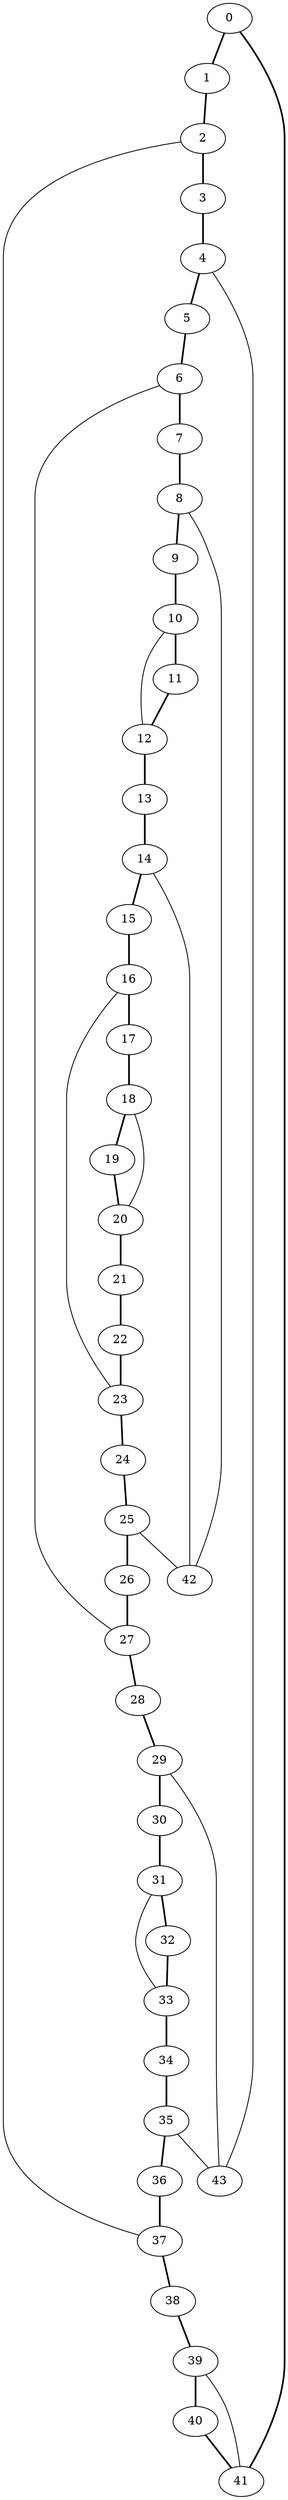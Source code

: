graph G {
0 [ pos = " 6.63,0.00!" ];
0 -- 1[style=bold];
0 -- 41[style=bold];
1 [ pos = " 6.56,0.99!" ];
1 -- 2[style=bold];
2 [ pos = " 6.34,1.96!" ];
2 -- 3[style=bold];
2 -- 37;
3 [ pos = " 5.98,2.88!" ];
3 -- 4[style=bold];
4 [ pos = " 5.48,3.74!" ];
4 -- 5[style=bold];
4 -- 43;
5 [ pos = " 4.86,4.51!" ];
5 -- 6[style=bold];
6 [ pos = " 4.14,5.19!" ];
6 -- 7[style=bold];
6 -- 27;
7 [ pos = " 3.32,5.74!" ];
7 -- 8[style=bold];
8 [ pos = " 2.42,6.17!" ];
8 -- 9[style=bold];
8 -- 42;
9 [ pos = " 1.48,6.47!" ];
9 -- 10[style=bold];
10 [ pos = " 0.50,6.61!" ];
10 -- 11[style=bold];
10 -- 12;
11 [ pos = " -0.50,6.61!" ];
11 -- 12[style=bold];
12 [ pos = " -1.48,6.47!" ];
12 -- 13[style=bold];
13 [ pos = " -2.42,6.17!" ];
13 -- 14[style=bold];
14 [ pos = " -3.32,5.74!" ];
14 -- 15[style=bold];
14 -- 42;
15 [ pos = " -4.14,5.19!" ];
15 -- 16[style=bold];
16 [ pos = " -4.86,4.51!" ];
16 -- 17[style=bold];
16 -- 23;
17 [ pos = " -5.48,3.74!" ];
17 -- 18[style=bold];
18 [ pos = " -5.98,2.88!" ];
18 -- 19[style=bold];
18 -- 20;
19 [ pos = " -6.34,1.96!" ];
19 -- 20[style=bold];
20 [ pos = " -6.56,0.99!" ];
20 -- 21[style=bold];
21 [ pos = " -6.63,0.00!" ];
21 -- 22[style=bold];
22 [ pos = " -6.56,-0.99!" ];
22 -- 23[style=bold];
23 [ pos = " -6.34,-1.96!" ];
23 -- 24[style=bold];
24 [ pos = " -5.98,-2.88!" ];
24 -- 25[style=bold];
25 [ pos = " -5.48,-3.74!" ];
25 -- 26[style=bold];
25 -- 42;
26 [ pos = " -4.86,-4.51!" ];
26 -- 27[style=bold];
27 [ pos = " -4.14,-5.19!" ];
27 -- 28[style=bold];
28 [ pos = " -3.32,-5.74!" ];
28 -- 29[style=bold];
29 [ pos = " -2.42,-6.17!" ];
29 -- 30[style=bold];
29 -- 43;
30 [ pos = " -1.48,-6.47!" ];
30 -- 31[style=bold];
31 [ pos = " -0.50,-6.61!" ];
31 -- 32[style=bold];
31 -- 33;
32 [ pos = " 0.50,-6.61!" ];
32 -- 33[style=bold];
33 [ pos = " 1.48,-6.47!" ];
33 -- 34[style=bold];
34 [ pos = " 2.42,-6.17!" ];
34 -- 35[style=bold];
35 [ pos = " 3.32,-5.74!" ];
35 -- 36[style=bold];
35 -- 43;
36 [ pos = " 4.14,-5.19!" ];
36 -- 37[style=bold];
37 [ pos = " 4.86,-4.51!" ];
37 -- 38[style=bold];
38 [ pos = " 5.48,-3.74!" ];
38 -- 39[style=bold];
39 [ pos = " 5.98,-2.88!" ];
39 -- 40[style=bold];
39 -- 41;
40 [ pos = " 6.34,-1.96!" ];
40 -- 41[style=bold];
41 [ pos = " 6.56,-0.99!" ];
}

